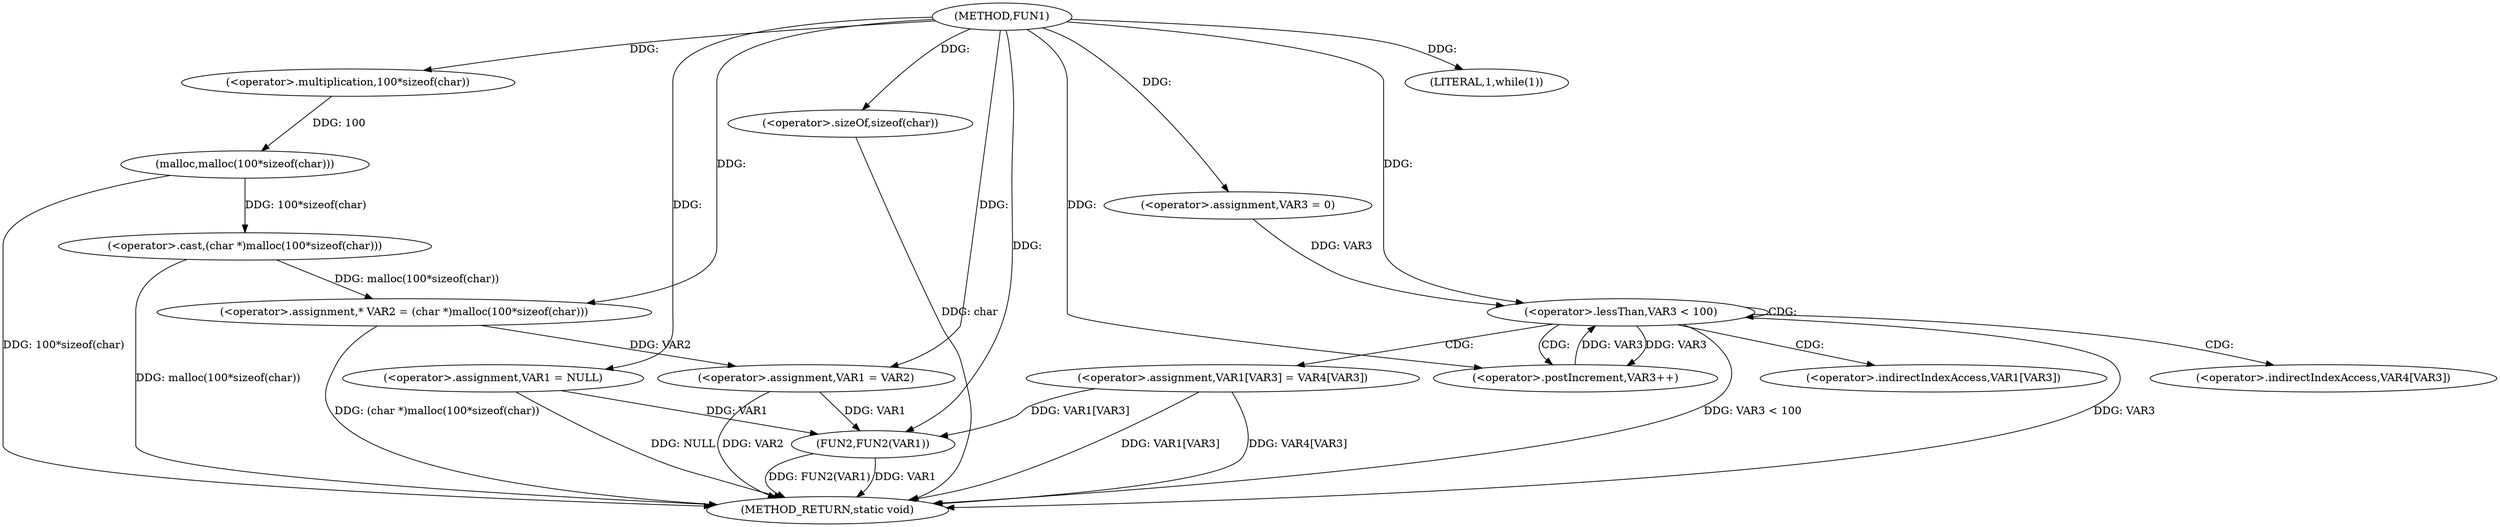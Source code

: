 digraph FUN1 {  
"1000100" [label = "(METHOD,FUN1)" ]
"1000146" [label = "(METHOD_RETURN,static void)" ]
"1000103" [label = "(<operator>.assignment,VAR1 = NULL)" ]
"1000107" [label = "(LITERAL,1,while(1))" ]
"1000111" [label = "(<operator>.assignment,* VAR2 = (char *)malloc(100*sizeof(char)))" ]
"1000113" [label = "(<operator>.cast,(char *)malloc(100*sizeof(char)))" ]
"1000115" [label = "(malloc,malloc(100*sizeof(char)))" ]
"1000116" [label = "(<operator>.multiplication,100*sizeof(char))" ]
"1000118" [label = "(<operator>.sizeOf,sizeof(char))" ]
"1000120" [label = "(<operator>.assignment,VAR1 = VAR2)" ]
"1000128" [label = "(<operator>.assignment,VAR3 = 0)" ]
"1000131" [label = "(<operator>.lessThan,VAR3 < 100)" ]
"1000134" [label = "(<operator>.postIncrement,VAR3++)" ]
"1000137" [label = "(<operator>.assignment,VAR1[VAR3] = VAR4[VAR3])" ]
"1000144" [label = "(FUN2,FUN2(VAR1))" ]
"1000138" [label = "(<operator>.indirectIndexAccess,VAR1[VAR3])" ]
"1000141" [label = "(<operator>.indirectIndexAccess,VAR4[VAR3])" ]
  "1000103" -> "1000146"  [ label = "DDG: NULL"] 
  "1000113" -> "1000146"  [ label = "DDG: malloc(100*sizeof(char))"] 
  "1000118" -> "1000146"  [ label = "DDG: char"] 
  "1000131" -> "1000146"  [ label = "DDG: VAR3 < 100"] 
  "1000131" -> "1000146"  [ label = "DDG: VAR3"] 
  "1000137" -> "1000146"  [ label = "DDG: VAR4[VAR3]"] 
  "1000144" -> "1000146"  [ label = "DDG: FUN2(VAR1)"] 
  "1000111" -> "1000146"  [ label = "DDG: (char *)malloc(100*sizeof(char))"] 
  "1000120" -> "1000146"  [ label = "DDG: VAR2"] 
  "1000144" -> "1000146"  [ label = "DDG: VAR1"] 
  "1000137" -> "1000146"  [ label = "DDG: VAR1[VAR3]"] 
  "1000115" -> "1000146"  [ label = "DDG: 100*sizeof(char)"] 
  "1000100" -> "1000103"  [ label = "DDG: "] 
  "1000100" -> "1000107"  [ label = "DDG: "] 
  "1000113" -> "1000111"  [ label = "DDG: malloc(100*sizeof(char))"] 
  "1000100" -> "1000111"  [ label = "DDG: "] 
  "1000115" -> "1000113"  [ label = "DDG: 100*sizeof(char)"] 
  "1000116" -> "1000115"  [ label = "DDG: 100"] 
  "1000100" -> "1000116"  [ label = "DDG: "] 
  "1000100" -> "1000118"  [ label = "DDG: "] 
  "1000111" -> "1000120"  [ label = "DDG: VAR2"] 
  "1000100" -> "1000120"  [ label = "DDG: "] 
  "1000100" -> "1000128"  [ label = "DDG: "] 
  "1000128" -> "1000131"  [ label = "DDG: VAR3"] 
  "1000134" -> "1000131"  [ label = "DDG: VAR3"] 
  "1000100" -> "1000131"  [ label = "DDG: "] 
  "1000131" -> "1000134"  [ label = "DDG: VAR3"] 
  "1000100" -> "1000134"  [ label = "DDG: "] 
  "1000103" -> "1000144"  [ label = "DDG: VAR1"] 
  "1000120" -> "1000144"  [ label = "DDG: VAR1"] 
  "1000137" -> "1000144"  [ label = "DDG: VAR1[VAR3]"] 
  "1000100" -> "1000144"  [ label = "DDG: "] 
  "1000131" -> "1000131"  [ label = "CDG: "] 
  "1000131" -> "1000137"  [ label = "CDG: "] 
  "1000131" -> "1000141"  [ label = "CDG: "] 
  "1000131" -> "1000138"  [ label = "CDG: "] 
  "1000131" -> "1000134"  [ label = "CDG: "] 
}
